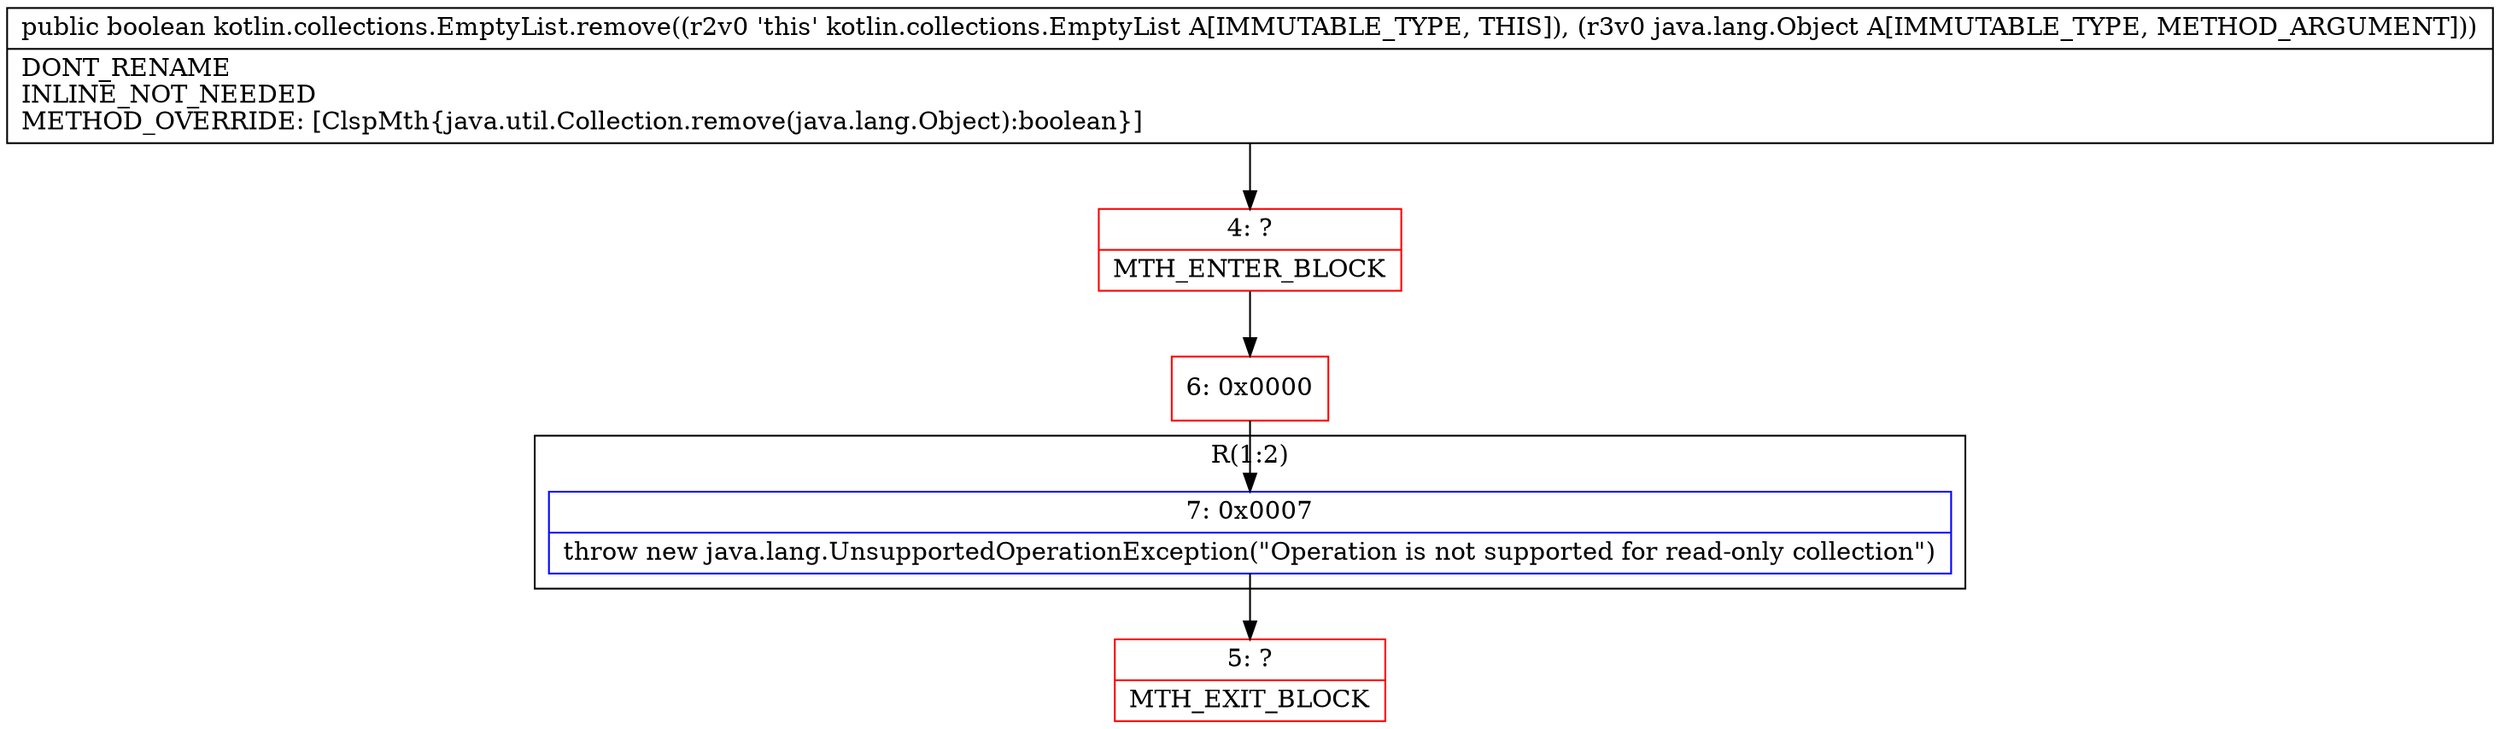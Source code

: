 digraph "CFG forkotlin.collections.EmptyList.remove(Ljava\/lang\/Object;)Z" {
subgraph cluster_Region_1489137735 {
label = "R(1:2)";
node [shape=record,color=blue];
Node_7 [shape=record,label="{7\:\ 0x0007|throw new java.lang.UnsupportedOperationException(\"Operation is not supported for read\-only collection\")\l}"];
}
Node_4 [shape=record,color=red,label="{4\:\ ?|MTH_ENTER_BLOCK\l}"];
Node_6 [shape=record,color=red,label="{6\:\ 0x0000}"];
Node_5 [shape=record,color=red,label="{5\:\ ?|MTH_EXIT_BLOCK\l}"];
MethodNode[shape=record,label="{public boolean kotlin.collections.EmptyList.remove((r2v0 'this' kotlin.collections.EmptyList A[IMMUTABLE_TYPE, THIS]), (r3v0 java.lang.Object A[IMMUTABLE_TYPE, METHOD_ARGUMENT]))  | DONT_RENAME\lINLINE_NOT_NEEDED\lMETHOD_OVERRIDE: [ClspMth\{java.util.Collection.remove(java.lang.Object):boolean\}]\l}"];
MethodNode -> Node_4;Node_7 -> Node_5;
Node_4 -> Node_6;
Node_6 -> Node_7;
}

